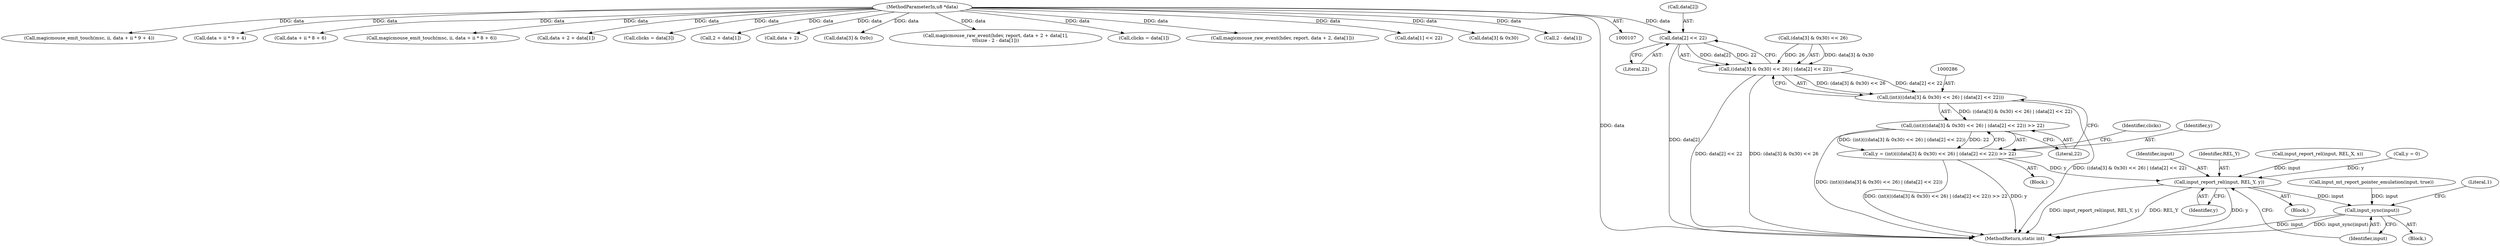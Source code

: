 digraph "0_linux_c54def7bd64d7c0b6993336abcffb8444795bf38@array" {
"1000295" [label="(Call,data[2] << 22)"];
"1000110" [label="(MethodParameterIn,u8 *data)"];
"1000287" [label="(Call,((data[3] & 0x30) << 26) | (data[2] << 22))"];
"1000285" [label="(Call,(int)(((data[3] & 0x30) << 26) | (data[2] << 22)))"];
"1000284" [label="(Call,(int)(((data[3] & 0x30) << 26) | (data[2] << 22)) >> 22)"];
"1000282" [label="(Call,y = (int)(((data[3] & 0x30) << 26) | (data[2] << 22)) >> 22)"];
"1000356" [label="(Call,input_report_rel(input, REL_Y, y))"];
"1000371" [label="(Call,input_sync(input))"];
"1000282" [label="(Call,y = (int)(((data[3] & 0x30) << 26) | (data[2] << 22)) >> 22)"];
"1000142" [label="(Block,)"];
"1000371" [label="(Call,input_sync(input))"];
"1000287" [label="(Call,((data[3] & 0x30) << 26) | (data[2] << 22))"];
"1000368" [label="(Call,input_mt_report_pointer_emulation(input, true))"];
"1000372" [label="(Identifier,input)"];
"1000190" [label="(Call,magicmouse_emit_touch(msc, ii, data + ii * 9 + 4))"];
"1000110" [label="(MethodParameterIn,u8 *data)"];
"1000193" [label="(Call,data + ii * 9 + 4)"];
"1000112" [label="(Block,)"];
"1000256" [label="(Call,data + ii * 8 + 6)"];
"1000253" [label="(Call,magicmouse_emit_touch(msc, ii, data + ii * 8 + 6))"];
"1000296" [label="(Call,data[2])"];
"1000302" [label="(Identifier,clicks)"];
"1000320" [label="(Call,data + 2 + data[1])"];
"1000301" [label="(Call,clicks = data[3])"];
"1000322" [label="(Call,2 + data[1])"];
"1000346" [label="(Block,)"];
"1000311" [label="(Call,data + 2)"];
"1000270" [label="(Call,data[3] & 0x0c)"];
"1000317" [label="(Call,magicmouse_raw_event(hdev, report, data + 2 + data[1],\n\t\t\tsize - 2 - data[1]))"];
"1000357" [label="(Identifier,input)"];
"1000200" [label="(Call,clicks = data[1])"];
"1000284" [label="(Call,(int)(((data[3] & 0x30) << 26) | (data[2] << 22)) >> 22)"];
"1000299" [label="(Literal,22)"];
"1000308" [label="(Call,magicmouse_raw_event(hdev, report, data + 2, data[1]))"];
"1000358" [label="(Identifier,REL_Y)"];
"1000285" [label="(Call,(int)(((data[3] & 0x30) << 26) | (data[2] << 22)))"];
"1000276" [label="(Call,data[1] << 22)"];
"1000288" [label="(Call,(data[3] & 0x30) << 26)"];
"1000374" [label="(Literal,1)"];
"1000295" [label="(Call,data[2] << 22)"];
"1000289" [label="(Call,data[3] & 0x30)"];
"1000329" [label="(Call,2 - data[1])"];
"1000356" [label="(Call,input_report_rel(input, REL_Y, y))"];
"1000352" [label="(Call,input_report_rel(input, REL_X, x))"];
"1000359" [label="(Identifier,y)"];
"1000375" [label="(MethodReturn,static int)"];
"1000283" [label="(Identifier,y)"];
"1000129" [label="(Call,y = 0)"];
"1000300" [label="(Literal,22)"];
"1000295" -> "1000287"  [label="AST: "];
"1000295" -> "1000299"  [label="CFG: "];
"1000296" -> "1000295"  [label="AST: "];
"1000299" -> "1000295"  [label="AST: "];
"1000287" -> "1000295"  [label="CFG: "];
"1000295" -> "1000375"  [label="DDG: data[2]"];
"1000295" -> "1000287"  [label="DDG: data[2]"];
"1000295" -> "1000287"  [label="DDG: 22"];
"1000110" -> "1000295"  [label="DDG: data"];
"1000110" -> "1000107"  [label="AST: "];
"1000110" -> "1000375"  [label="DDG: data"];
"1000110" -> "1000190"  [label="DDG: data"];
"1000110" -> "1000193"  [label="DDG: data"];
"1000110" -> "1000200"  [label="DDG: data"];
"1000110" -> "1000253"  [label="DDG: data"];
"1000110" -> "1000256"  [label="DDG: data"];
"1000110" -> "1000270"  [label="DDG: data"];
"1000110" -> "1000276"  [label="DDG: data"];
"1000110" -> "1000289"  [label="DDG: data"];
"1000110" -> "1000301"  [label="DDG: data"];
"1000110" -> "1000308"  [label="DDG: data"];
"1000110" -> "1000311"  [label="DDG: data"];
"1000110" -> "1000317"  [label="DDG: data"];
"1000110" -> "1000320"  [label="DDG: data"];
"1000110" -> "1000322"  [label="DDG: data"];
"1000110" -> "1000329"  [label="DDG: data"];
"1000287" -> "1000285"  [label="AST: "];
"1000288" -> "1000287"  [label="AST: "];
"1000285" -> "1000287"  [label="CFG: "];
"1000287" -> "1000375"  [label="DDG: data[2] << 22"];
"1000287" -> "1000375"  [label="DDG: (data[3] & 0x30) << 26"];
"1000287" -> "1000285"  [label="DDG: (data[3] & 0x30) << 26"];
"1000287" -> "1000285"  [label="DDG: data[2] << 22"];
"1000288" -> "1000287"  [label="DDG: data[3] & 0x30"];
"1000288" -> "1000287"  [label="DDG: 26"];
"1000285" -> "1000284"  [label="AST: "];
"1000286" -> "1000285"  [label="AST: "];
"1000300" -> "1000285"  [label="CFG: "];
"1000285" -> "1000375"  [label="DDG: ((data[3] & 0x30) << 26) | (data[2] << 22)"];
"1000285" -> "1000284"  [label="DDG: ((data[3] & 0x30) << 26) | (data[2] << 22)"];
"1000284" -> "1000282"  [label="AST: "];
"1000284" -> "1000300"  [label="CFG: "];
"1000300" -> "1000284"  [label="AST: "];
"1000282" -> "1000284"  [label="CFG: "];
"1000284" -> "1000375"  [label="DDG: (int)(((data[3] & 0x30) << 26) | (data[2] << 22))"];
"1000284" -> "1000282"  [label="DDG: (int)(((data[3] & 0x30) << 26) | (data[2] << 22))"];
"1000284" -> "1000282"  [label="DDG: 22"];
"1000282" -> "1000142"  [label="AST: "];
"1000283" -> "1000282"  [label="AST: "];
"1000302" -> "1000282"  [label="CFG: "];
"1000282" -> "1000375"  [label="DDG: (int)(((data[3] & 0x30) << 26) | (data[2] << 22)) >> 22"];
"1000282" -> "1000375"  [label="DDG: y"];
"1000282" -> "1000356"  [label="DDG: y"];
"1000356" -> "1000346"  [label="AST: "];
"1000356" -> "1000359"  [label="CFG: "];
"1000357" -> "1000356"  [label="AST: "];
"1000358" -> "1000356"  [label="AST: "];
"1000359" -> "1000356"  [label="AST: "];
"1000372" -> "1000356"  [label="CFG: "];
"1000356" -> "1000375"  [label="DDG: input_report_rel(input, REL_Y, y)"];
"1000356" -> "1000375"  [label="DDG: REL_Y"];
"1000356" -> "1000375"  [label="DDG: y"];
"1000352" -> "1000356"  [label="DDG: input"];
"1000129" -> "1000356"  [label="DDG: y"];
"1000356" -> "1000371"  [label="DDG: input"];
"1000371" -> "1000112"  [label="AST: "];
"1000371" -> "1000372"  [label="CFG: "];
"1000372" -> "1000371"  [label="AST: "];
"1000374" -> "1000371"  [label="CFG: "];
"1000371" -> "1000375"  [label="DDG: input"];
"1000371" -> "1000375"  [label="DDG: input_sync(input)"];
"1000368" -> "1000371"  [label="DDG: input"];
}
